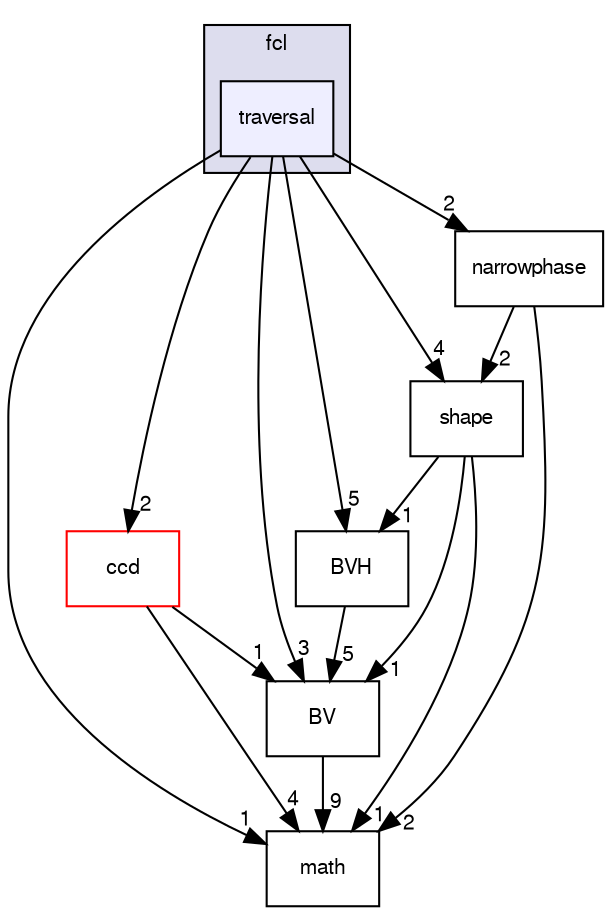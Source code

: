 digraph "traversal" {
  compound=true
  node [ fontsize="10", fontname="FreeSans"];
  edge [ labelfontsize="10", labelfontname="FreeSans"];
  subgraph clusterdir_20fa1abcad33804f5539e29af8f8ee4c {
    graph [ bgcolor="#ddddee", pencolor="black", label="fcl" fontname="FreeSans", fontsize="10", URL="dir_20fa1abcad33804f5539e29af8f8ee4c.html"]
  dir_35faeb12b5846e0072da59833a7dc403 [shape=box, label="traversal", style="filled", fillcolor="#eeeeff", pencolor="black", URL="dir_35faeb12b5846e0072da59833a7dc403.html"];
  }
  dir_d23a593dd98e2eeb49dc67ae1d8955d7 [shape=box label="BVH" URL="dir_d23a593dd98e2eeb49dc67ae1d8955d7.html"];
  dir_f10fb266f0f7545c66f7b6baffdaaee3 [shape=box label="ccd" fillcolor="white" style="filled" color="red" URL="dir_f10fb266f0f7545c66f7b6baffdaaee3.html"];
  dir_2a3bc160f6192db30de205e670b0a725 [shape=box label="math" URL="dir_2a3bc160f6192db30de205e670b0a725.html"];
  dir_d42f43e4b916db5c03e0753186f67fe2 [shape=box label="narrowphase" URL="dir_d42f43e4b916db5c03e0753186f67fe2.html"];
  dir_e45952f7c7fe250496424f0605a41daa [shape=box label="BV" URL="dir_e45952f7c7fe250496424f0605a41daa.html"];
  dir_f9a2c31520f97314aafbcec6d5f7e1ab [shape=box label="shape" URL="dir_f9a2c31520f97314aafbcec6d5f7e1ab.html"];
  dir_d23a593dd98e2eeb49dc67ae1d8955d7->dir_e45952f7c7fe250496424f0605a41daa [headlabel="5", labeldistance=1.5 headhref="dir_000005_000003.html"];
  dir_35faeb12b5846e0072da59833a7dc403->dir_d23a593dd98e2eeb49dc67ae1d8955d7 [headlabel="5", labeldistance=1.5 headhref="dir_000017_000005.html"];
  dir_35faeb12b5846e0072da59833a7dc403->dir_f10fb266f0f7545c66f7b6baffdaaee3 [headlabel="2", labeldistance=1.5 headhref="dir_000017_000007.html"];
  dir_35faeb12b5846e0072da59833a7dc403->dir_2a3bc160f6192db30de205e670b0a725 [headlabel="1", labeldistance=1.5 headhref="dir_000017_000014.html"];
  dir_35faeb12b5846e0072da59833a7dc403->dir_d42f43e4b916db5c03e0753186f67fe2 [headlabel="2", labeldistance=1.5 headhref="dir_000017_000010.html"];
  dir_35faeb12b5846e0072da59833a7dc403->dir_e45952f7c7fe250496424f0605a41daa [headlabel="3", labeldistance=1.5 headhref="dir_000017_000003.html"];
  dir_35faeb12b5846e0072da59833a7dc403->dir_f9a2c31520f97314aafbcec6d5f7e1ab [headlabel="4", labeldistance=1.5 headhref="dir_000017_000009.html"];
  dir_f10fb266f0f7545c66f7b6baffdaaee3->dir_2a3bc160f6192db30de205e670b0a725 [headlabel="4", labeldistance=1.5 headhref="dir_000007_000014.html"];
  dir_f10fb266f0f7545c66f7b6baffdaaee3->dir_e45952f7c7fe250496424f0605a41daa [headlabel="1", labeldistance=1.5 headhref="dir_000007_000003.html"];
  dir_d42f43e4b916db5c03e0753186f67fe2->dir_2a3bc160f6192db30de205e670b0a725 [headlabel="2", labeldistance=1.5 headhref="dir_000010_000014.html"];
  dir_d42f43e4b916db5c03e0753186f67fe2->dir_f9a2c31520f97314aafbcec6d5f7e1ab [headlabel="2", labeldistance=1.5 headhref="dir_000010_000009.html"];
  dir_e45952f7c7fe250496424f0605a41daa->dir_2a3bc160f6192db30de205e670b0a725 [headlabel="9", labeldistance=1.5 headhref="dir_000003_000014.html"];
  dir_f9a2c31520f97314aafbcec6d5f7e1ab->dir_d23a593dd98e2eeb49dc67ae1d8955d7 [headlabel="1", labeldistance=1.5 headhref="dir_000009_000005.html"];
  dir_f9a2c31520f97314aafbcec6d5f7e1ab->dir_2a3bc160f6192db30de205e670b0a725 [headlabel="1", labeldistance=1.5 headhref="dir_000009_000014.html"];
  dir_f9a2c31520f97314aafbcec6d5f7e1ab->dir_e45952f7c7fe250496424f0605a41daa [headlabel="1", labeldistance=1.5 headhref="dir_000009_000003.html"];
}
